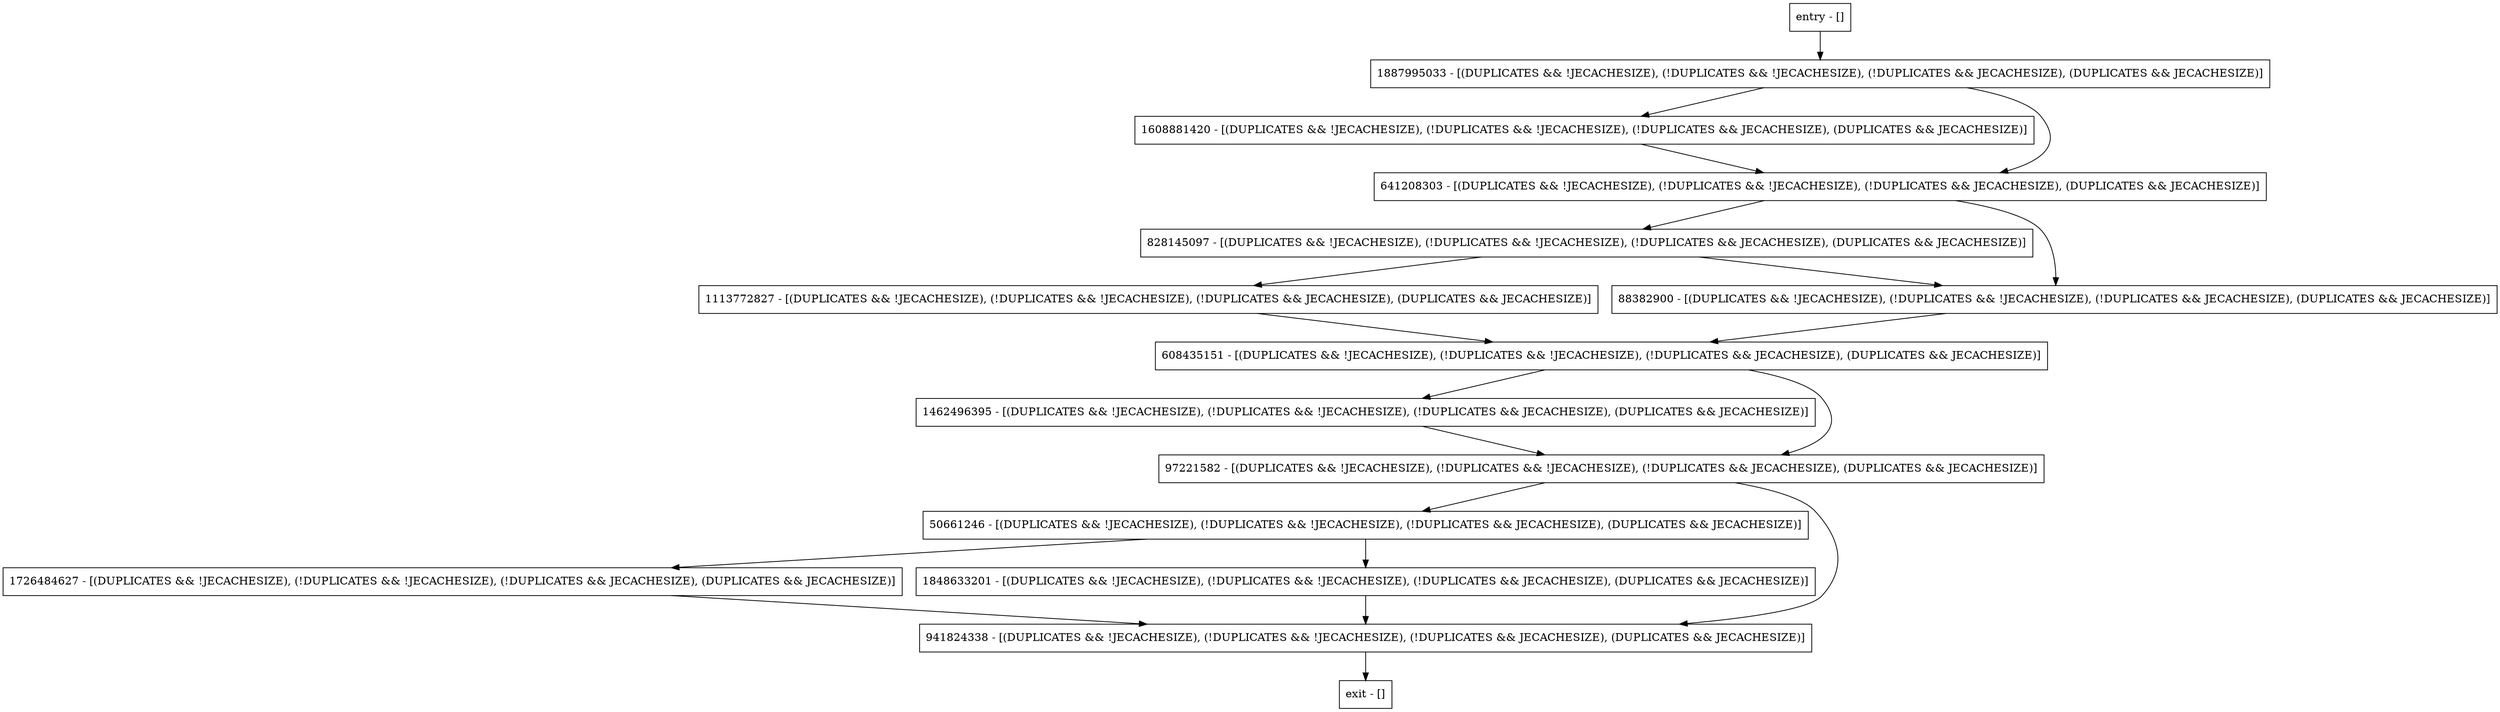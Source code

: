 digraph setConfigProperties {
node [shape=record];
1608881420 [label="1608881420 - [(DUPLICATES && !JECACHESIZE), (!DUPLICATES && !JECACHESIZE), (!DUPLICATES && JECACHESIZE), (DUPLICATES && JECACHESIZE)]"];
641208303 [label="641208303 - [(DUPLICATES && !JECACHESIZE), (!DUPLICATES && !JECACHESIZE), (!DUPLICATES && JECACHESIZE), (DUPLICATES && JECACHESIZE)]"];
50661246 [label="50661246 - [(DUPLICATES && !JECACHESIZE), (!DUPLICATES && !JECACHESIZE), (!DUPLICATES && JECACHESIZE), (DUPLICATES && JECACHESIZE)]"];
1726484627 [label="1726484627 - [(DUPLICATES && !JECACHESIZE), (!DUPLICATES && !JECACHESIZE), (!DUPLICATES && JECACHESIZE), (DUPLICATES && JECACHESIZE)]"];
1848633201 [label="1848633201 - [(DUPLICATES && !JECACHESIZE), (!DUPLICATES && !JECACHESIZE), (!DUPLICATES && JECACHESIZE), (DUPLICATES && JECACHESIZE)]"];
941824338 [label="941824338 - [(DUPLICATES && !JECACHESIZE), (!DUPLICATES && !JECACHESIZE), (!DUPLICATES && JECACHESIZE), (DUPLICATES && JECACHESIZE)]"];
entry [label="entry - []"];
exit [label="exit - []"];
1113772827 [label="1113772827 - [(DUPLICATES && !JECACHESIZE), (!DUPLICATES && !JECACHESIZE), (!DUPLICATES && JECACHESIZE), (DUPLICATES && JECACHESIZE)]"];
828145097 [label="828145097 - [(DUPLICATES && !JECACHESIZE), (!DUPLICATES && !JECACHESIZE), (!DUPLICATES && JECACHESIZE), (DUPLICATES && JECACHESIZE)]"];
1462496395 [label="1462496395 - [(DUPLICATES && !JECACHESIZE), (!DUPLICATES && !JECACHESIZE), (!DUPLICATES && JECACHESIZE), (DUPLICATES && JECACHESIZE)]"];
608435151 [label="608435151 - [(DUPLICATES && !JECACHESIZE), (!DUPLICATES && !JECACHESIZE), (!DUPLICATES && JECACHESIZE), (DUPLICATES && JECACHESIZE)]"];
1887995033 [label="1887995033 - [(DUPLICATES && !JECACHESIZE), (!DUPLICATES && !JECACHESIZE), (!DUPLICATES && JECACHESIZE), (DUPLICATES && JECACHESIZE)]"];
88382900 [label="88382900 - [(DUPLICATES && !JECACHESIZE), (!DUPLICATES && !JECACHESIZE), (!DUPLICATES && JECACHESIZE), (DUPLICATES && JECACHESIZE)]"];
97221582 [label="97221582 - [(DUPLICATES && !JECACHESIZE), (!DUPLICATES && !JECACHESIZE), (!DUPLICATES && JECACHESIZE), (DUPLICATES && JECACHESIZE)]"];
entry;
exit;
1608881420 -> 641208303;
641208303 -> 828145097;
641208303 -> 88382900;
50661246 -> 1726484627;
50661246 -> 1848633201;
1726484627 -> 941824338;
1848633201 -> 941824338;
941824338 -> exit;
entry -> 1887995033;
1113772827 -> 608435151;
828145097 -> 1113772827;
828145097 -> 88382900;
1462496395 -> 97221582;
608435151 -> 1462496395;
608435151 -> 97221582;
1887995033 -> 1608881420;
1887995033 -> 641208303;
88382900 -> 608435151;
97221582 -> 50661246;
97221582 -> 941824338;
}
